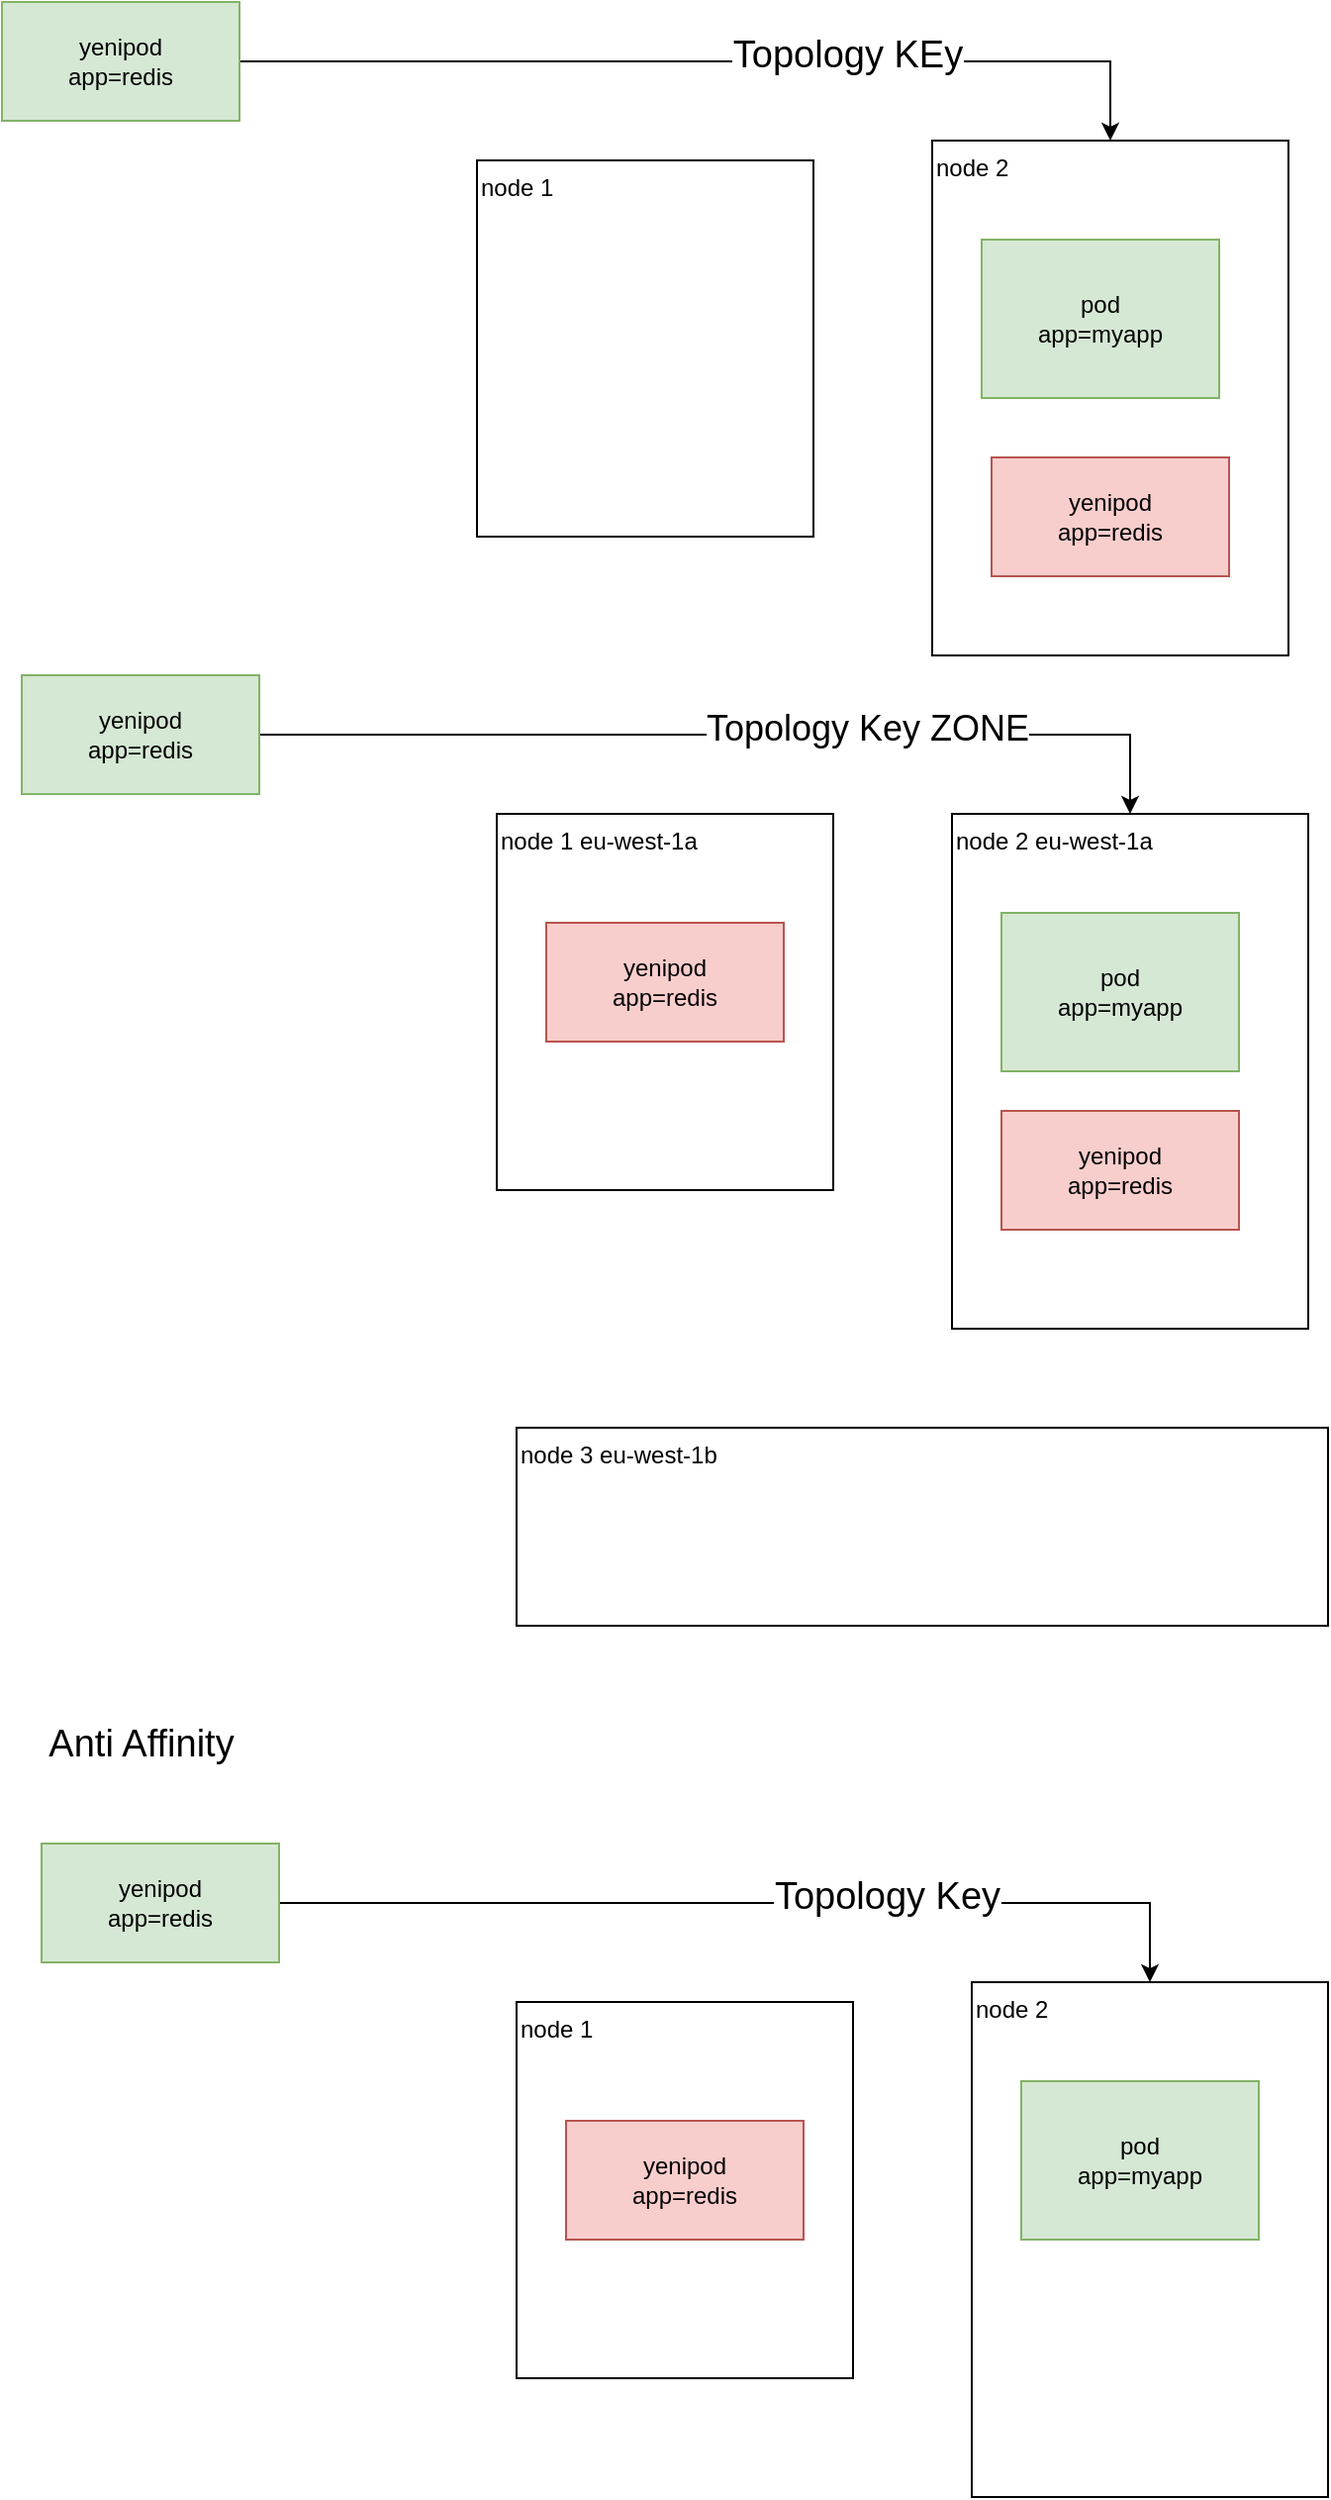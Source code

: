 <mxfile version="20.0.4" type="device"><diagram id="Ud1P5mYDyx_dTybMbkls" name="Page-1"><mxGraphModel dx="2253" dy="769" grid="1" gridSize="10" guides="1" tooltips="1" connect="1" arrows="1" fold="1" page="1" pageScale="1" pageWidth="827" pageHeight="1169" math="0" shadow="0"><root><mxCell id="0"/><mxCell id="1" parent="0"/><mxCell id="K9Zqhgw-tGPHARed5X8E-7" style="edgeStyle=orthogonalEdgeStyle;rounded=0;orthogonalLoop=1;jettySize=auto;html=1;exitX=1;exitY=0.5;exitDx=0;exitDy=0;" edge="1" parent="1" source="K9Zqhgw-tGPHARed5X8E-2" target="K9Zqhgw-tGPHARed5X8E-4"><mxGeometry relative="1" as="geometry"/></mxCell><mxCell id="K9Zqhgw-tGPHARed5X8E-8" value="Topology KEy" style="edgeLabel;html=1;align=center;verticalAlign=middle;resizable=0;points=[];fontSize=19;" vertex="1" connectable="0" parent="K9Zqhgw-tGPHARed5X8E-7"><mxGeometry x="0.279" y="3" relative="1" as="geometry"><mxPoint as="offset"/></mxGeometry></mxCell><mxCell id="K9Zqhgw-tGPHARed5X8E-2" value="yenipod&lt;br&gt;app=redis" style="rounded=0;whiteSpace=wrap;html=1;fillColor=#d5e8d4;strokeColor=#82b366;" vertex="1" parent="1"><mxGeometry x="-180" y="60" width="120" height="60" as="geometry"/></mxCell><mxCell id="K9Zqhgw-tGPHARed5X8E-3" value="node 1" style="rounded=0;whiteSpace=wrap;html=1;align=left;verticalAlign=top;" vertex="1" parent="1"><mxGeometry x="60" y="140" width="170" height="190" as="geometry"/></mxCell><mxCell id="K9Zqhgw-tGPHARed5X8E-4" value="node 2" style="rounded=0;whiteSpace=wrap;html=1;align=left;verticalAlign=top;" vertex="1" parent="1"><mxGeometry x="290" y="130" width="180" height="260" as="geometry"/></mxCell><mxCell id="K9Zqhgw-tGPHARed5X8E-5" value="pod&lt;br&gt;app=myapp" style="rounded=0;whiteSpace=wrap;html=1;fillColor=#d5e8d4;strokeColor=#82b366;" vertex="1" parent="1"><mxGeometry x="315" y="180" width="120" height="80" as="geometry"/></mxCell><mxCell id="K9Zqhgw-tGPHARed5X8E-9" style="edgeStyle=orthogonalEdgeStyle;rounded=0;orthogonalLoop=1;jettySize=auto;html=1;exitX=1;exitY=0.5;exitDx=0;exitDy=0;" edge="1" parent="1" source="K9Zqhgw-tGPHARed5X8E-11" target="K9Zqhgw-tGPHARed5X8E-13"><mxGeometry relative="1" as="geometry"/></mxCell><mxCell id="K9Zqhgw-tGPHARed5X8E-10" value="Topology Key ZONE" style="edgeLabel;html=1;align=center;verticalAlign=middle;resizable=0;points=[];fontSize=18;" vertex="1" connectable="0" parent="K9Zqhgw-tGPHARed5X8E-9"><mxGeometry x="0.279" y="3" relative="1" as="geometry"><mxPoint as="offset"/></mxGeometry></mxCell><mxCell id="K9Zqhgw-tGPHARed5X8E-11" value="yenipod&lt;br&gt;app=redis" style="rounded=0;whiteSpace=wrap;html=1;fillColor=#d5e8d4;strokeColor=#82b366;" vertex="1" parent="1"><mxGeometry x="-170" y="400" width="120" height="60" as="geometry"/></mxCell><mxCell id="K9Zqhgw-tGPHARed5X8E-12" value="node 1 eu-west-1a" style="rounded=0;whiteSpace=wrap;html=1;align=left;verticalAlign=top;" vertex="1" parent="1"><mxGeometry x="70" y="470" width="170" height="190" as="geometry"/></mxCell><mxCell id="K9Zqhgw-tGPHARed5X8E-13" value="node 2 eu-west-1a" style="rounded=0;whiteSpace=wrap;html=1;align=left;verticalAlign=top;" vertex="1" parent="1"><mxGeometry x="300" y="470" width="180" height="260" as="geometry"/></mxCell><mxCell id="K9Zqhgw-tGPHARed5X8E-14" value="pod&lt;br&gt;app=myapp" style="rounded=0;whiteSpace=wrap;html=1;fillColor=#d5e8d4;strokeColor=#82b366;" vertex="1" parent="1"><mxGeometry x="325" y="520" width="120" height="80" as="geometry"/></mxCell><mxCell id="K9Zqhgw-tGPHARed5X8E-15" value="yenipod&lt;br&gt;app=redis" style="rounded=0;whiteSpace=wrap;html=1;fillColor=#f8cecc;strokeColor=#b85450;" vertex="1" parent="1"><mxGeometry x="95" y="525" width="120" height="60" as="geometry"/></mxCell><mxCell id="K9Zqhgw-tGPHARed5X8E-16" value="yenipod&lt;br&gt;app=redis" style="rounded=0;whiteSpace=wrap;html=1;fillColor=#f8cecc;strokeColor=#b85450;" vertex="1" parent="1"><mxGeometry x="325" y="620" width="120" height="60" as="geometry"/></mxCell><mxCell id="K9Zqhgw-tGPHARed5X8E-17" value="node 3 eu-west-1b" style="rounded=0;whiteSpace=wrap;html=1;align=left;verticalAlign=top;" vertex="1" parent="1"><mxGeometry x="80" y="780" width="410" height="100" as="geometry"/></mxCell><mxCell id="K9Zqhgw-tGPHARed5X8E-27" value="yenipod&lt;br&gt;app=redis" style="rounded=0;whiteSpace=wrap;html=1;fillColor=#f8cecc;strokeColor=#b85450;" vertex="1" parent="1"><mxGeometry x="320" y="290" width="120" height="60" as="geometry"/></mxCell><mxCell id="K9Zqhgw-tGPHARed5X8E-28" value="Anti Affinity" style="text;html=1;align=center;verticalAlign=middle;resizable=0;points=[];autosize=1;strokeColor=none;fillColor=none;fontSize=19;" vertex="1" parent="1"><mxGeometry x="-170" y="920" width="120" height="40" as="geometry"/></mxCell><mxCell id="K9Zqhgw-tGPHARed5X8E-29" style="edgeStyle=orthogonalEdgeStyle;rounded=0;orthogonalLoop=1;jettySize=auto;html=1;exitX=1;exitY=0.5;exitDx=0;exitDy=0;" edge="1" parent="1" source="K9Zqhgw-tGPHARed5X8E-31" target="K9Zqhgw-tGPHARed5X8E-33"><mxGeometry relative="1" as="geometry"/></mxCell><mxCell id="K9Zqhgw-tGPHARed5X8E-30" value="Topology Key" style="edgeLabel;html=1;align=center;verticalAlign=middle;resizable=0;points=[];fontSize=19;" vertex="1" connectable="0" parent="K9Zqhgw-tGPHARed5X8E-29"><mxGeometry x="0.279" y="3" relative="1" as="geometry"><mxPoint as="offset"/></mxGeometry></mxCell><mxCell id="K9Zqhgw-tGPHARed5X8E-31" value="yenipod&lt;br&gt;app=redis" style="rounded=0;whiteSpace=wrap;html=1;fillColor=#d5e8d4;strokeColor=#82b366;" vertex="1" parent="1"><mxGeometry x="-160" y="990" width="120" height="60" as="geometry"/></mxCell><mxCell id="K9Zqhgw-tGPHARed5X8E-32" value="node 1" style="rounded=0;whiteSpace=wrap;html=1;align=left;verticalAlign=top;" vertex="1" parent="1"><mxGeometry x="80" y="1070" width="170" height="190" as="geometry"/></mxCell><mxCell id="K9Zqhgw-tGPHARed5X8E-33" value="node 2" style="rounded=0;whiteSpace=wrap;html=1;align=left;verticalAlign=top;" vertex="1" parent="1"><mxGeometry x="310" y="1060" width="180" height="260" as="geometry"/></mxCell><mxCell id="K9Zqhgw-tGPHARed5X8E-34" value="pod&lt;br&gt;app=myapp" style="rounded=0;whiteSpace=wrap;html=1;fillColor=#d5e8d4;strokeColor=#82b366;" vertex="1" parent="1"><mxGeometry x="335" y="1110" width="120" height="80" as="geometry"/></mxCell><mxCell id="K9Zqhgw-tGPHARed5X8E-36" value="yenipod&lt;br&gt;app=redis" style="rounded=0;whiteSpace=wrap;html=1;fillColor=#f8cecc;strokeColor=#b85450;" vertex="1" parent="1"><mxGeometry x="105" y="1130" width="120" height="60" as="geometry"/></mxCell></root></mxGraphModel></diagram></mxfile>